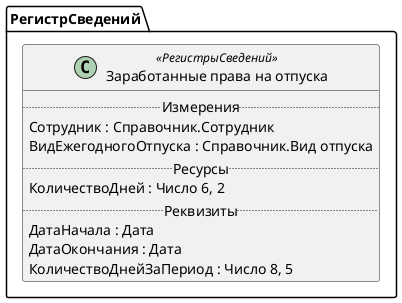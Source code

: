 ﻿@startuml ЗаработанныеПраваНаОтпуска
'!include templates.wsd
'..\include templates.wsd
class РегистрСведений.ЗаработанныеПраваНаОтпуска as "Заработанные права на отпуска" <<РегистрыСведений>>
{
..Измерения..
Сотрудник : Справочник.Сотрудник
ВидЕжегодногоОтпуска : Справочник.Вид отпуска
..Ресурсы..
КоличествоДней : Число 6, 2
..Реквизиты..
ДатаНачала : Дата
ДатаОкончания : Дата
КоличествоДнейЗаПериод : Число 8, 5
}
@enduml
